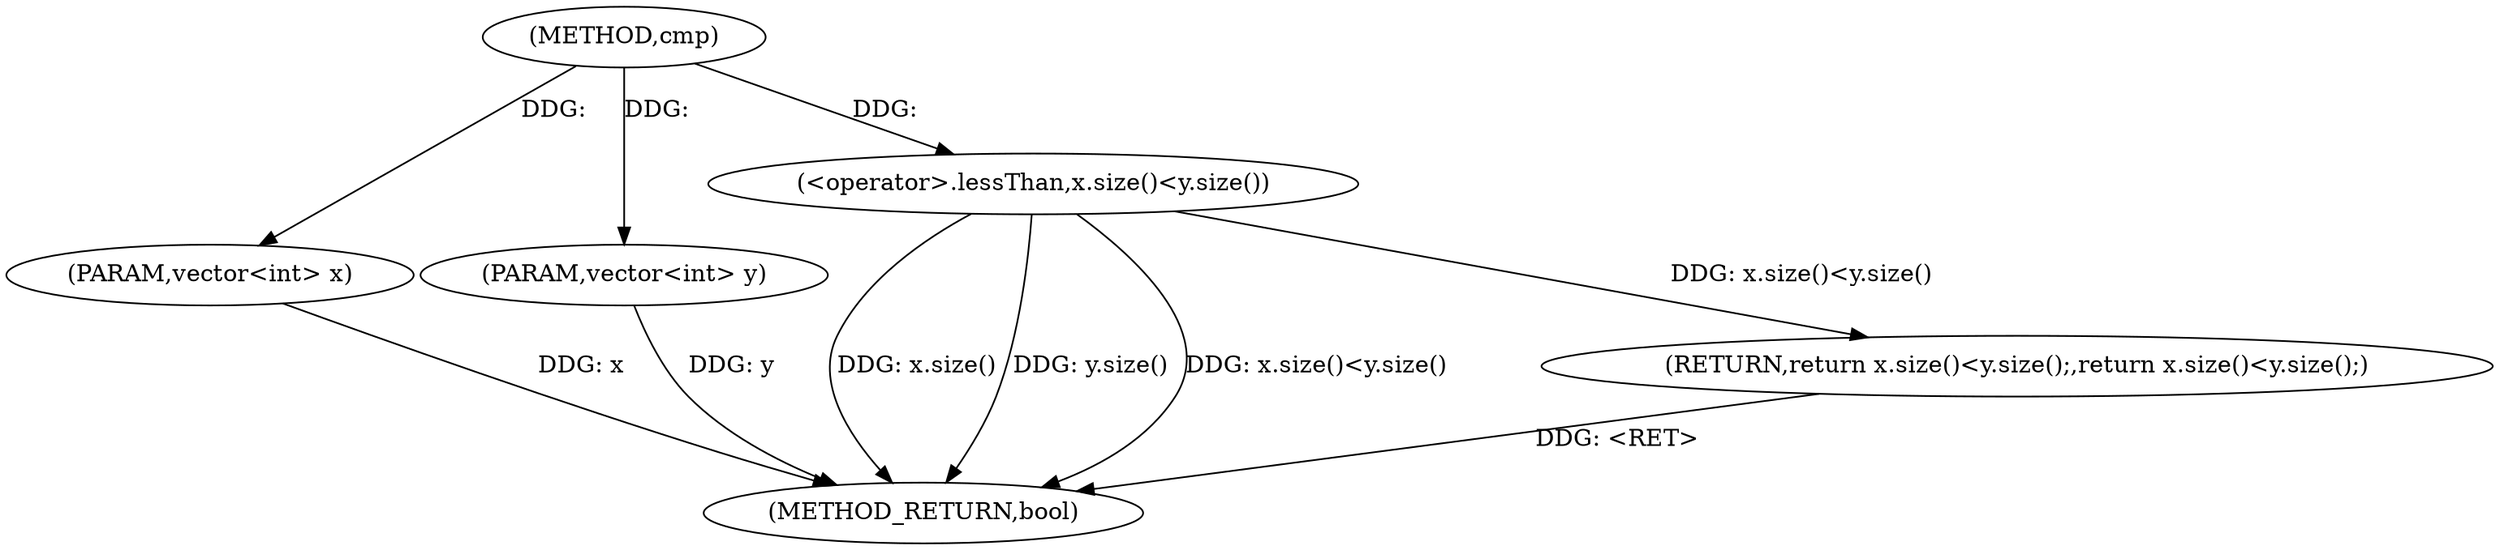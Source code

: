 digraph "cmp" {  
"1000102" [label = "(METHOD,cmp)" ]
"1000110" [label = "(METHOD_RETURN,bool)" ]
"1000103" [label = "(PARAM,vector<int> x)" ]
"1000104" [label = "(PARAM,vector<int> y)" ]
"1000106" [label = "(RETURN,return x.size()<y.size();,return x.size()<y.size();)" ]
"1000107" [label = "(<operator>.lessThan,x.size()<y.size())" ]
  "1000106" -> "1000110"  [ label = "DDG: <RET>"] 
  "1000103" -> "1000110"  [ label = "DDG: x"] 
  "1000104" -> "1000110"  [ label = "DDG: y"] 
  "1000107" -> "1000110"  [ label = "DDG: x.size()"] 
  "1000107" -> "1000110"  [ label = "DDG: y.size()"] 
  "1000107" -> "1000110"  [ label = "DDG: x.size()<y.size()"] 
  "1000102" -> "1000103"  [ label = "DDG: "] 
  "1000102" -> "1000104"  [ label = "DDG: "] 
  "1000107" -> "1000106"  [ label = "DDG: x.size()<y.size()"] 
  "1000102" -> "1000107"  [ label = "DDG: "] 
}
